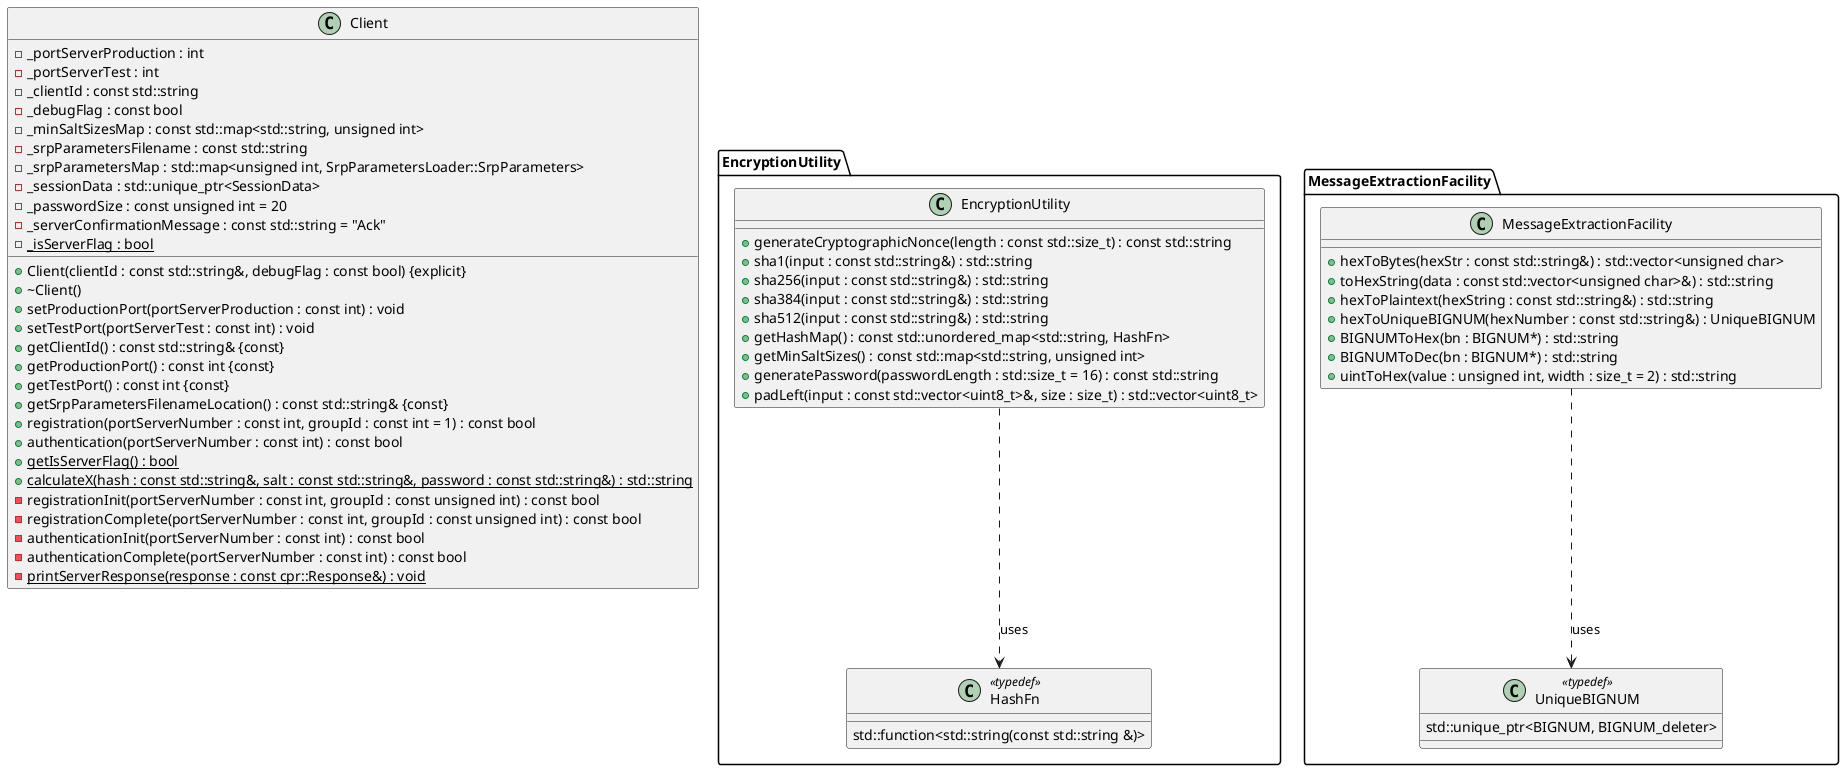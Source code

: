 "@startuml Secure_Remote_Password_class_diagram"

class Client {
    - _portServerProduction : int
    - _portServerTest : int
    - _clientId : const std::string
    - _debugFlag : const bool
    - _minSaltSizesMap : const std::map<std::string, unsigned int>
    - _srpParametersFilename : const std::string
    - _srpParametersMap : std::map<unsigned int, SrpParametersLoader::SrpParameters>
    - _sessionData : std::unique_ptr<SessionData>
    - _passwordSize : const unsigned int = 20
    - _serverConfirmationMessage : const std::string = "Ack"
    - _isServerFlag : bool {static}

    + Client(clientId : const std::string&, debugFlag : const bool) {explicit}
    + ~Client()
    + setProductionPort(portServerProduction : const int) : void
    + setTestPort(portServerTest : const int) : void
    + getClientId() : const std::string& {const}
    + getProductionPort() : const int {const}
    + getTestPort() : const int {const}
    + getSrpParametersFilenameLocation() : const std::string& {const}
    + registration(portServerNumber : const int, groupId : const int = 1) : const bool
    + authentication(portServerNumber : const int) : const bool
    + getIsServerFlag() : bool {static}
    + calculateX(hash : const std::string&, salt : const std::string&, password : const std::string&) : std::string {static}
    - registrationInit(portServerNumber : const int, groupId : const unsigned int) : const bool
    - registrationComplete(portServerNumber : const int, groupId : const unsigned int) : const bool
    - authenticationInit(portServerNumber : const int) : const bool
    - authenticationComplete(portServerNumber : const int) : const bool
    - printServerResponse(response : const cpr::Response&) : void {static}
}

namespace EncryptionUtility {

    class HashFn <<typedef>> {
        std::function<std::string(const std::string &)>
    }

    class EncryptionUtility {
        + generateCryptographicNonce(length : const std::size_t) : const std::string
        + sha1(input : const std::string&) : std::string
        + sha256(input : const std::string&) : std::string
        + sha384(input : const std::string&) : std::string
        + sha512(input : const std::string&) : std::string
        + getHashMap() : const std::unordered_map<std::string, HashFn>
        + getMinSaltSizes() : const std::map<std::string, unsigned int>
        + generatePassword(passwordLength : std::size_t = 16) : const std::string
        + padLeft(input : const std::vector<uint8_t>&, size : size_t) : std::vector<uint8_t>
    }

    EncryptionUtility ..> HashFn : uses

}

namespace MessageExtractionFacility {

    class UniqueBIGNUM <<typedef>> {
        std::unique_ptr<BIGNUM, BIGNUM_deleter>
    }

    class MessageExtractionFacility {
        + hexToBytes(hexStr : const std::string&) : std::vector<unsigned char>
        + toHexString(data : const std::vector<unsigned char>&) : std::string
        + hexToPlaintext(hexString : const std::string&) : std::string
        + hexToUniqueBIGNUM(hexNumber : const std::string&) : UniqueBIGNUM
        + BIGNUMToHex(bn : BIGNUM*) : std::string
        + BIGNUMToDec(bn : BIGNUM*) : std::string
        + uintToHex(value : unsigned int, width : size_t = 2) : std::string
    }

    MessageExtractionFacility ..> UniqueBIGNUM : uses

}



@enduml